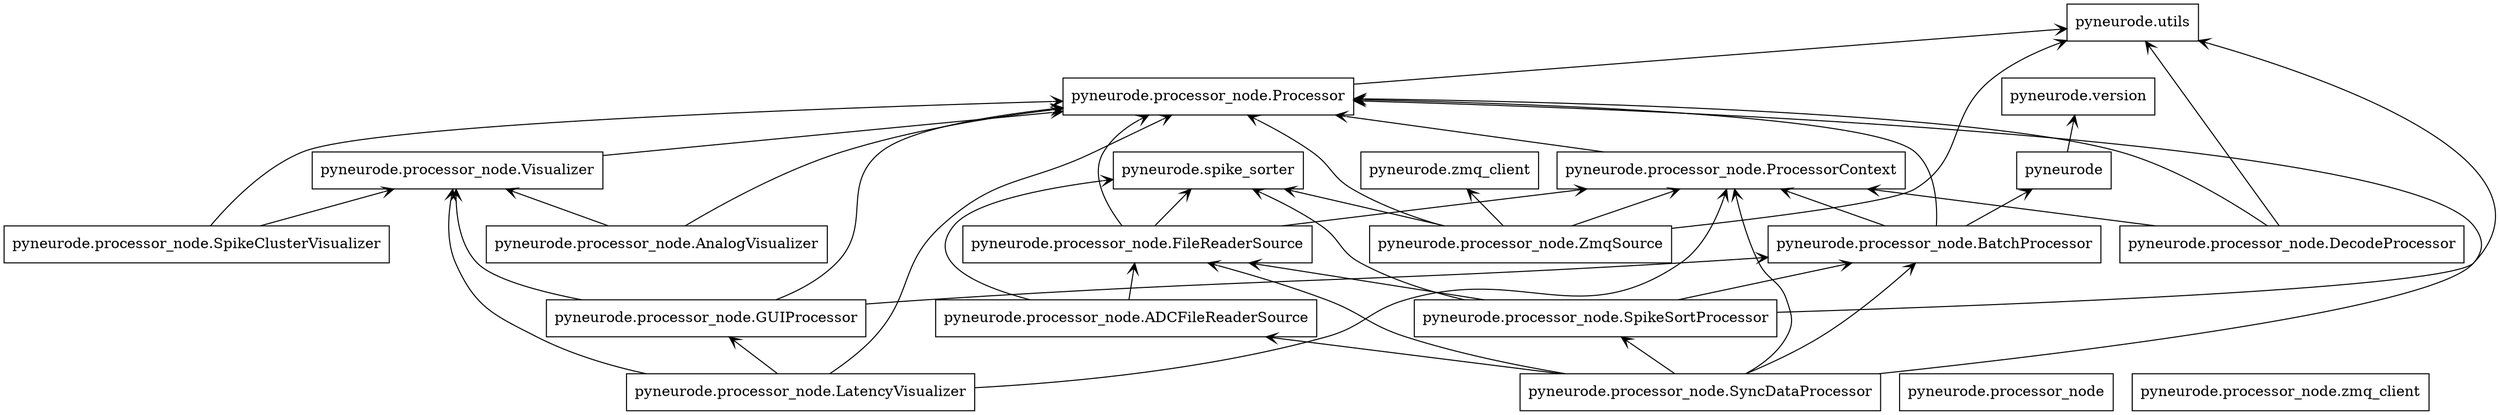 digraph "packages" {
rankdir=BT
charset="utf-8"
"pyneurode" [color="black", label="pyneurode", shape="box", style="solid"];
"pyneurode.processor_node" [color="black", label="pyneurode.processor_node", shape="box", style="solid"];
"pyneurode.processor_node.ADCFileReaderSource" [color="black", label="pyneurode.processor_node.ADCFileReaderSource", shape="box", style="solid"];
"pyneurode.processor_node.AnalogVisualizer" [color="black", label="pyneurode.processor_node.AnalogVisualizer", shape="box", style="solid"];
"pyneurode.processor_node.BatchProcessor" [color="black", label="pyneurode.processor_node.BatchProcessor", shape="box", style="solid"];
"pyneurode.processor_node.DecodeProcessor" [color="black", label="pyneurode.processor_node.DecodeProcessor", shape="box", style="solid"];
"pyneurode.processor_node.FileReaderSource" [color="black", label="pyneurode.processor_node.FileReaderSource", shape="box", style="solid"];
"pyneurode.processor_node.GUIProcessor" [color="black", label="pyneurode.processor_node.GUIProcessor", shape="box", style="solid"];
"pyneurode.processor_node.LatencyVisualizer" [color="black", label="pyneurode.processor_node.LatencyVisualizer", shape="box", style="solid"];
"pyneurode.processor_node.Processor" [color="black", label="pyneurode.processor_node.Processor", shape="box", style="solid"];
"pyneurode.processor_node.ProcessorContext" [color="black", label="pyneurode.processor_node.ProcessorContext", shape="box", style="solid"];
"pyneurode.processor_node.SpikeClusterVisualizer" [color="black", label="pyneurode.processor_node.SpikeClusterVisualizer", shape="box", style="solid"];
"pyneurode.processor_node.SpikeSortProcessor" [color="black", label="pyneurode.processor_node.SpikeSortProcessor", shape="box", style="solid"];
"pyneurode.processor_node.SyncDataProcessor" [color="black", label="pyneurode.processor_node.SyncDataProcessor", shape="box", style="solid"];
"pyneurode.processor_node.Visualizer" [color="black", label="pyneurode.processor_node.Visualizer", shape="box", style="solid"];
"pyneurode.processor_node.ZmqSource" [color="black", label="pyneurode.processor_node.ZmqSource", shape="box", style="solid"];
"pyneurode.processor_node.zmq_client" [color="black", label="pyneurode.processor_node.zmq_client", shape="box", style="solid"];
"pyneurode.spike_sorter" [color="black", label="pyneurode.spike_sorter", shape="box", style="solid"];
"pyneurode.utils" [color="black", label="pyneurode.utils", shape="box", style="solid"];
"pyneurode.version" [color="black", label="pyneurode.version", shape="box", style="solid"];
"pyneurode.zmq_client" [color="black", label="pyneurode.zmq_client", shape="box", style="solid"];
"pyneurode" -> "pyneurode.version" [arrowhead="open", arrowtail="none"];
"pyneurode.processor_node.ADCFileReaderSource" -> "pyneurode.processor_node.FileReaderSource" [arrowhead="open", arrowtail="none"];
"pyneurode.processor_node.ADCFileReaderSource" -> "pyneurode.spike_sorter" [arrowhead="open", arrowtail="none"];
"pyneurode.processor_node.AnalogVisualizer" -> "pyneurode.processor_node.Processor" [arrowhead="open", arrowtail="none"];
"pyneurode.processor_node.AnalogVisualizer" -> "pyneurode.processor_node.Visualizer" [arrowhead="open", arrowtail="none"];
"pyneurode.processor_node.BatchProcessor" -> "pyneurode" [arrowhead="open", arrowtail="none"];
"pyneurode.processor_node.BatchProcessor" -> "pyneurode.processor_node.Processor" [arrowhead="open", arrowtail="none"];
"pyneurode.processor_node.BatchProcessor" -> "pyneurode.processor_node.ProcessorContext" [arrowhead="open", arrowtail="none"];
"pyneurode.processor_node.DecodeProcessor" -> "pyneurode.processor_node.Processor" [arrowhead="open", arrowtail="none"];
"pyneurode.processor_node.DecodeProcessor" -> "pyneurode.processor_node.ProcessorContext" [arrowhead="open", arrowtail="none"];
"pyneurode.processor_node.DecodeProcessor" -> "pyneurode.utils" [arrowhead="open", arrowtail="none"];
"pyneurode.processor_node.FileReaderSource" -> "pyneurode.processor_node.Processor" [arrowhead="open", arrowtail="none"];
"pyneurode.processor_node.FileReaderSource" -> "pyneurode.processor_node.ProcessorContext" [arrowhead="open", arrowtail="none"];
"pyneurode.processor_node.FileReaderSource" -> "pyneurode.spike_sorter" [arrowhead="open", arrowtail="none"];
"pyneurode.processor_node.GUIProcessor" -> "pyneurode.processor_node.BatchProcessor" [arrowhead="open", arrowtail="none"];
"pyneurode.processor_node.GUIProcessor" -> "pyneurode.processor_node.Processor" [arrowhead="open", arrowtail="none"];
"pyneurode.processor_node.GUIProcessor" -> "pyneurode.processor_node.Visualizer" [arrowhead="open", arrowtail="none"];
"pyneurode.processor_node.LatencyVisualizer" -> "pyneurode.processor_node.GUIProcessor" [arrowhead="open", arrowtail="none"];
"pyneurode.processor_node.LatencyVisualizer" -> "pyneurode.processor_node.Processor" [arrowhead="open", arrowtail="none"];
"pyneurode.processor_node.LatencyVisualizer" -> "pyneurode.processor_node.ProcessorContext" [arrowhead="open", arrowtail="none"];
"pyneurode.processor_node.LatencyVisualizer" -> "pyneurode.processor_node.Visualizer" [arrowhead="open", arrowtail="none"];
"pyneurode.processor_node.Processor" -> "pyneurode.utils" [arrowhead="open", arrowtail="none"];
"pyneurode.processor_node.ProcessorContext" -> "pyneurode.processor_node.Processor" [arrowhead="open", arrowtail="none"];
"pyneurode.processor_node.SpikeClusterVisualizer" -> "pyneurode.processor_node.Processor" [arrowhead="open", arrowtail="none"];
"pyneurode.processor_node.SpikeClusterVisualizer" -> "pyneurode.processor_node.Visualizer" [arrowhead="open", arrowtail="none"];
"pyneurode.processor_node.SpikeSortProcessor" -> "pyneurode.processor_node.BatchProcessor" [arrowhead="open", arrowtail="none"];
"pyneurode.processor_node.SpikeSortProcessor" -> "pyneurode.processor_node.FileReaderSource" [arrowhead="open", arrowtail="none"];
"pyneurode.processor_node.SpikeSortProcessor" -> "pyneurode.spike_sorter" [arrowhead="open", arrowtail="none"];
"pyneurode.processor_node.SpikeSortProcessor" -> "pyneurode.utils" [arrowhead="open", arrowtail="none"];
"pyneurode.processor_node.SyncDataProcessor" -> "pyneurode.processor_node.ADCFileReaderSource" [arrowhead="open", arrowtail="none"];
"pyneurode.processor_node.SyncDataProcessor" -> "pyneurode.processor_node.BatchProcessor" [arrowhead="open", arrowtail="none"];
"pyneurode.processor_node.SyncDataProcessor" -> "pyneurode.processor_node.FileReaderSource" [arrowhead="open", arrowtail="none"];
"pyneurode.processor_node.SyncDataProcessor" -> "pyneurode.processor_node.Processor" [arrowhead="open", arrowtail="none"];
"pyneurode.processor_node.SyncDataProcessor" -> "pyneurode.processor_node.ProcessorContext" [arrowhead="open", arrowtail="none"];
"pyneurode.processor_node.SyncDataProcessor" -> "pyneurode.processor_node.SpikeSortProcessor" [arrowhead="open", arrowtail="none"];
"pyneurode.processor_node.Visualizer" -> "pyneurode.processor_node.Processor" [arrowhead="open", arrowtail="none"];
"pyneurode.processor_node.ZmqSource" -> "pyneurode.processor_node.Processor" [arrowhead="open", arrowtail="none"];
"pyneurode.processor_node.ZmqSource" -> "pyneurode.processor_node.ProcessorContext" [arrowhead="open", arrowtail="none"];
"pyneurode.processor_node.ZmqSource" -> "pyneurode.spike_sorter" [arrowhead="open", arrowtail="none"];
"pyneurode.processor_node.ZmqSource" -> "pyneurode.utils" [arrowhead="open", arrowtail="none"];
"pyneurode.processor_node.ZmqSource" -> "pyneurode.zmq_client" [arrowhead="open", arrowtail="none"];
}
